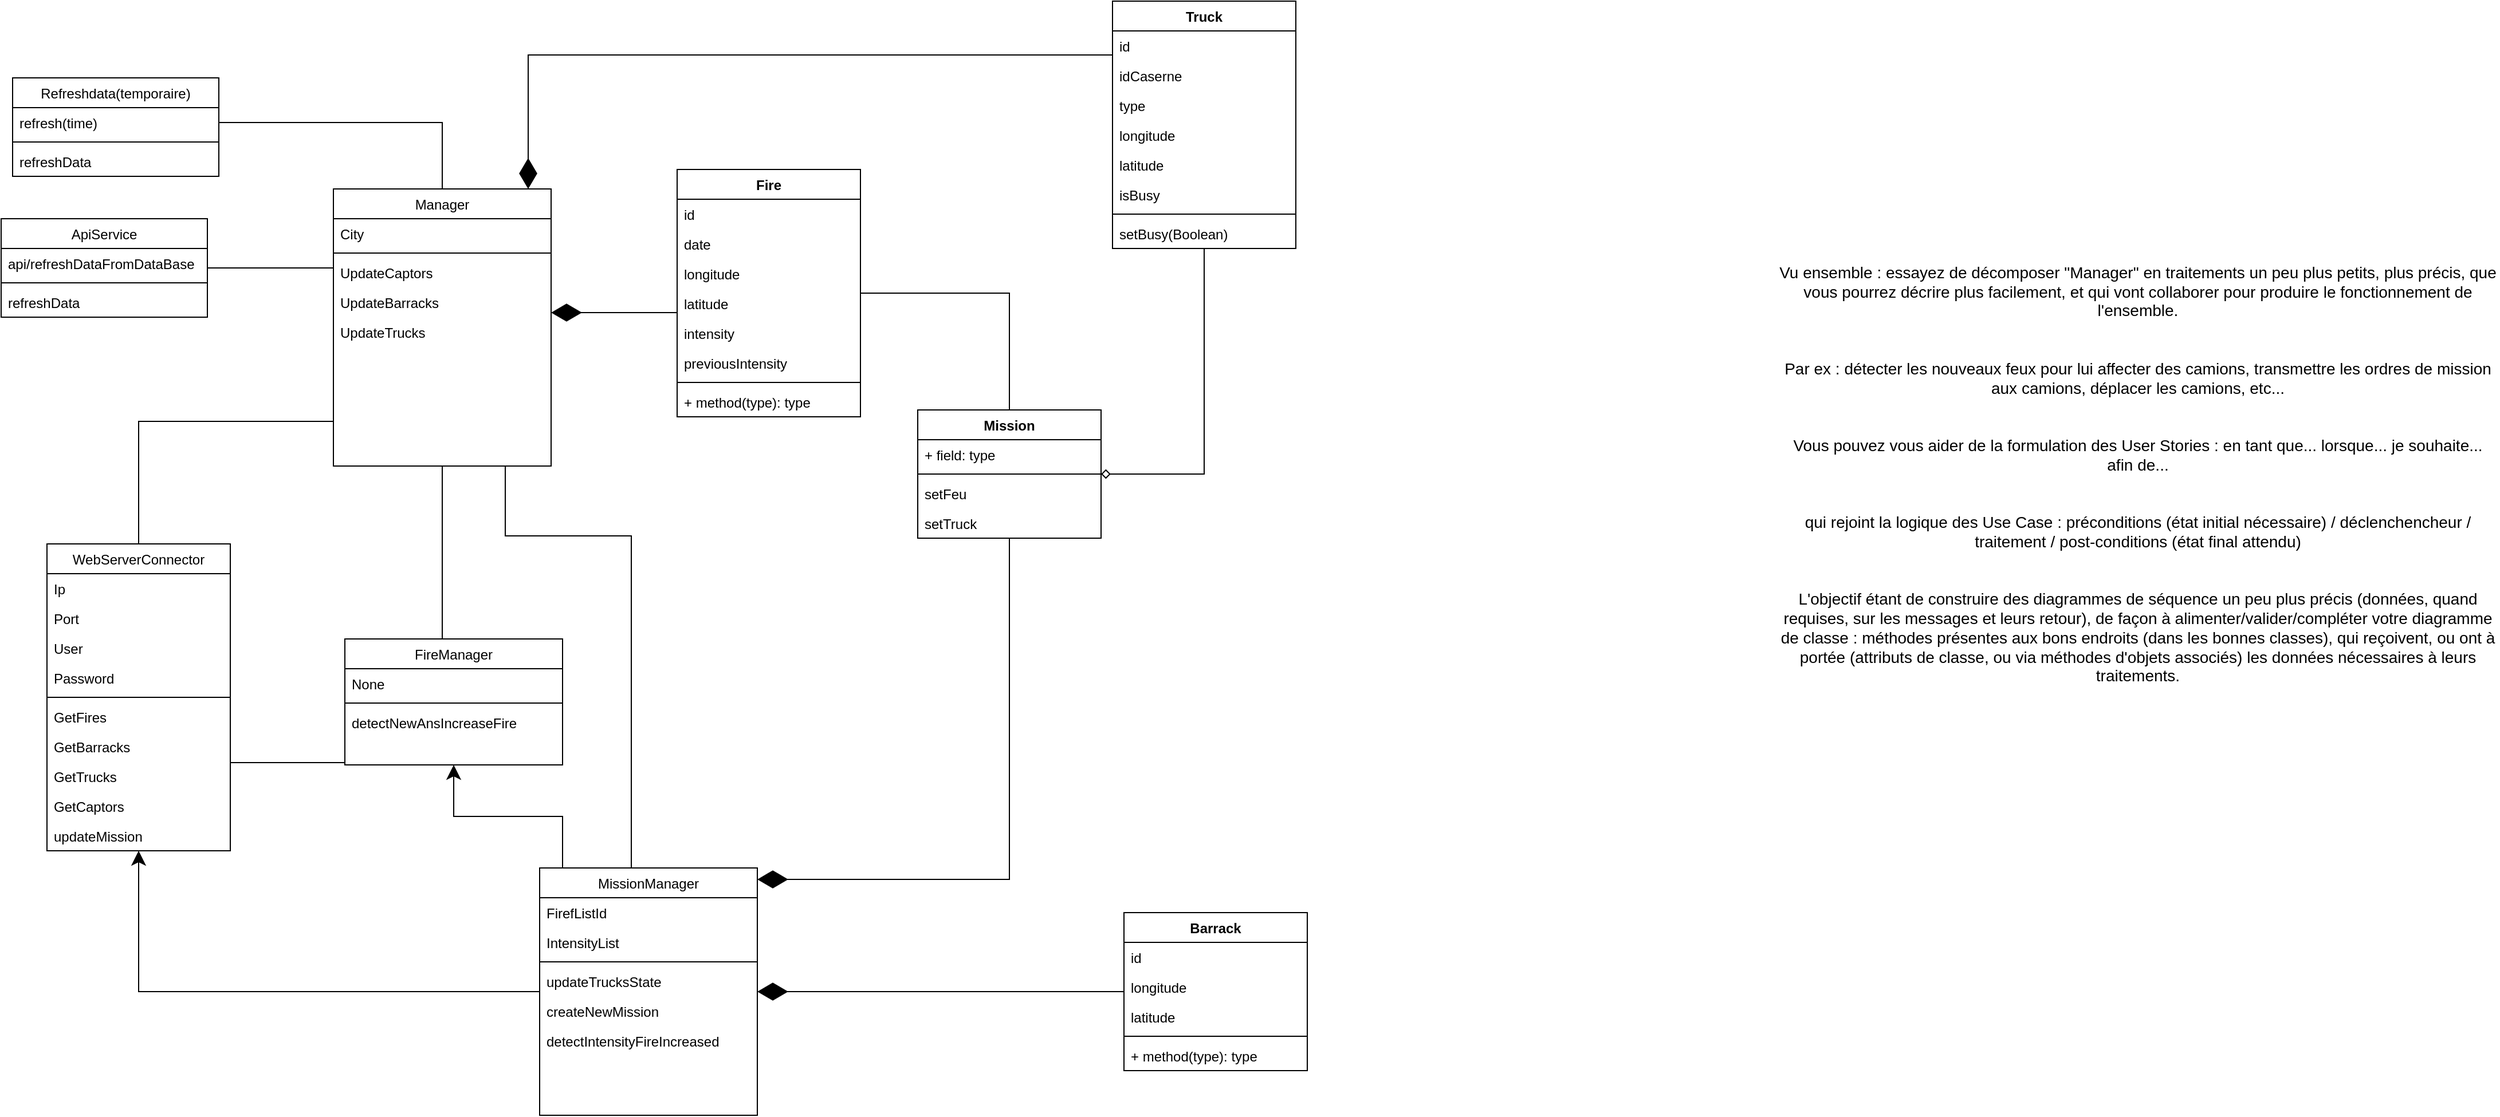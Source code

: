 <mxfile version="14.0.5" type="github">
  <diagram id="C5RBs43oDa-KdzZeNtuy" name="Page-1">
    <mxGraphModel dx="2254" dy="1097" grid="1" gridSize="10" guides="1" tooltips="1" connect="1" arrows="1" fold="1" page="1" pageScale="1" pageWidth="827" pageHeight="1169" math="0" shadow="0">
      <root>
        <mxCell id="WIyWlLk6GJQsqaUBKTNV-0" />
        <mxCell id="WIyWlLk6GJQsqaUBKTNV-1" parent="WIyWlLk6GJQsqaUBKTNV-0" />
        <mxCell id="44YlCq1gV8FXRdKzaybf-74" style="edgeStyle=orthogonalEdgeStyle;rounded=0;orthogonalLoop=1;jettySize=auto;html=1;shadow=0;startArrow=none;startFill=0;endArrow=none;endFill=0;" parent="WIyWlLk6GJQsqaUBKTNV-1" source="zkfFHV4jXpPFQw0GAbJ--0" target="zkfFHV4jXpPFQw0GAbJ--17" edge="1">
          <mxGeometry relative="1" as="geometry">
            <Array as="points">
              <mxPoint x="170" y="530" />
            </Array>
          </mxGeometry>
        </mxCell>
        <mxCell id="zkfFHV4jXpPFQw0GAbJ--0" value="WebServerConnector" style="swimlane;fontStyle=0;align=center;verticalAlign=top;childLayout=stackLayout;horizontal=1;startSize=26;horizontalStack=0;resizeParent=1;resizeLast=0;collapsible=1;marginBottom=0;rounded=0;shadow=0;strokeWidth=1;" parent="WIyWlLk6GJQsqaUBKTNV-1" vertex="1">
          <mxGeometry x="90" y="637" width="160" height="268" as="geometry">
            <mxRectangle x="70" y="113" width="160" height="26" as="alternateBounds" />
          </mxGeometry>
        </mxCell>
        <mxCell id="zkfFHV4jXpPFQw0GAbJ--1" value="Ip" style="text;align=left;verticalAlign=top;spacingLeft=4;spacingRight=4;overflow=hidden;rotatable=0;points=[[0,0.5],[1,0.5]];portConstraint=eastwest;" parent="zkfFHV4jXpPFQw0GAbJ--0" vertex="1">
          <mxGeometry y="26" width="160" height="26" as="geometry" />
        </mxCell>
        <mxCell id="zkfFHV4jXpPFQw0GAbJ--2" value="Port" style="text;align=left;verticalAlign=top;spacingLeft=4;spacingRight=4;overflow=hidden;rotatable=0;points=[[0,0.5],[1,0.5]];portConstraint=eastwest;rounded=0;shadow=0;html=0;" parent="zkfFHV4jXpPFQw0GAbJ--0" vertex="1">
          <mxGeometry y="52" width="160" height="26" as="geometry" />
        </mxCell>
        <mxCell id="wQDDT3JTGFAhfexbX7fs-21" value="User" style="text;align=left;verticalAlign=top;spacingLeft=4;spacingRight=4;overflow=hidden;rotatable=0;points=[[0,0.5],[1,0.5]];portConstraint=eastwest;rounded=0;shadow=0;html=0;" parent="zkfFHV4jXpPFQw0GAbJ--0" vertex="1">
          <mxGeometry y="78" width="160" height="26" as="geometry" />
        </mxCell>
        <mxCell id="zkfFHV4jXpPFQw0GAbJ--3" value="Password" style="text;align=left;verticalAlign=top;spacingLeft=4;spacingRight=4;overflow=hidden;rotatable=0;points=[[0,0.5],[1,0.5]];portConstraint=eastwest;rounded=0;shadow=0;html=0;" parent="zkfFHV4jXpPFQw0GAbJ--0" vertex="1">
          <mxGeometry y="104" width="160" height="26" as="geometry" />
        </mxCell>
        <mxCell id="zkfFHV4jXpPFQw0GAbJ--4" value="" style="line;html=1;strokeWidth=1;align=left;verticalAlign=middle;spacingTop=-1;spacingLeft=3;spacingRight=3;rotatable=0;labelPosition=right;points=[];portConstraint=eastwest;" parent="zkfFHV4jXpPFQw0GAbJ--0" vertex="1">
          <mxGeometry y="130" width="160" height="8" as="geometry" />
        </mxCell>
        <mxCell id="44YlCq1gV8FXRdKzaybf-9" value="GetFires" style="text;align=left;verticalAlign=top;spacingLeft=4;spacingRight=4;overflow=hidden;rotatable=0;points=[[0,0.5],[1,0.5]];portConstraint=eastwest;" parent="zkfFHV4jXpPFQw0GAbJ--0" vertex="1">
          <mxGeometry y="138" width="160" height="26" as="geometry" />
        </mxCell>
        <mxCell id="zkfFHV4jXpPFQw0GAbJ--5" value="GetBarracks" style="text;align=left;verticalAlign=top;spacingLeft=4;spacingRight=4;overflow=hidden;rotatable=0;points=[[0,0.5],[1,0.5]];portConstraint=eastwest;" parent="zkfFHV4jXpPFQw0GAbJ--0" vertex="1">
          <mxGeometry y="164" width="160" height="26" as="geometry" />
        </mxCell>
        <mxCell id="44YlCq1gV8FXRdKzaybf-10" value="GetTrucks" style="text;align=left;verticalAlign=top;spacingLeft=4;spacingRight=4;overflow=hidden;rotatable=0;points=[[0,0.5],[1,0.5]];portConstraint=eastwest;" parent="zkfFHV4jXpPFQw0GAbJ--0" vertex="1">
          <mxGeometry y="190" width="160" height="26" as="geometry" />
        </mxCell>
        <mxCell id="44YlCq1gV8FXRdKzaybf-86" value="GetCaptors" style="text;align=left;verticalAlign=top;spacingLeft=4;spacingRight=4;overflow=hidden;rotatable=0;points=[[0,0.5],[1,0.5]];portConstraint=eastwest;" parent="zkfFHV4jXpPFQw0GAbJ--0" vertex="1">
          <mxGeometry y="216" width="160" height="26" as="geometry" />
        </mxCell>
        <mxCell id="44YlCq1gV8FXRdKzaybf-56" value="updateMission" style="text;align=left;verticalAlign=top;spacingLeft=4;spacingRight=4;overflow=hidden;rotatable=0;points=[[0,0.5],[1,0.5]];portConstraint=eastwest;" parent="zkfFHV4jXpPFQw0GAbJ--0" vertex="1">
          <mxGeometry y="242" width="160" height="26" as="geometry" />
        </mxCell>
        <mxCell id="44YlCq1gV8FXRdKzaybf-76" style="edgeStyle=orthogonalEdgeStyle;rounded=0;orthogonalLoop=1;jettySize=auto;html=1;shadow=0;startArrow=none;startFill=0;endArrow=none;endFill=0;" parent="WIyWlLk6GJQsqaUBKTNV-1" source="zkfFHV4jXpPFQw0GAbJ--13" target="zkfFHV4jXpPFQw0GAbJ--17" edge="1">
          <mxGeometry relative="1" as="geometry">
            <Array as="points">
              <mxPoint x="310" y="396" />
              <mxPoint x="310" y="396" />
            </Array>
          </mxGeometry>
        </mxCell>
        <mxCell id="zkfFHV4jXpPFQw0GAbJ--13" value="ApiService" style="swimlane;fontStyle=0;align=center;verticalAlign=top;childLayout=stackLayout;horizontal=1;startSize=26;horizontalStack=0;resizeParent=1;resizeLast=0;collapsible=1;marginBottom=0;rounded=0;shadow=0;strokeWidth=1;" parent="WIyWlLk6GJQsqaUBKTNV-1" vertex="1">
          <mxGeometry x="50" y="353" width="180" height="86" as="geometry">
            <mxRectangle x="340" y="380" width="170" height="26" as="alternateBounds" />
          </mxGeometry>
        </mxCell>
        <mxCell id="zkfFHV4jXpPFQw0GAbJ--14" value="api/refreshDataFromDataBase" style="text;align=left;verticalAlign=top;spacingLeft=4;spacingRight=4;overflow=hidden;rotatable=0;points=[[0,0.5],[1,0.5]];portConstraint=eastwest;" parent="zkfFHV4jXpPFQw0GAbJ--13" vertex="1">
          <mxGeometry y="26" width="180" height="26" as="geometry" />
        </mxCell>
        <mxCell id="zkfFHV4jXpPFQw0GAbJ--15" value="" style="line;html=1;strokeWidth=1;align=left;verticalAlign=middle;spacingTop=-1;spacingLeft=3;spacingRight=3;rotatable=0;labelPosition=right;points=[];portConstraint=eastwest;" parent="zkfFHV4jXpPFQw0GAbJ--13" vertex="1">
          <mxGeometry y="52" width="180" height="8" as="geometry" />
        </mxCell>
        <mxCell id="44YlCq1gV8FXRdKzaybf-5" value="refreshData" style="text;align=left;verticalAlign=top;spacingLeft=4;spacingRight=4;overflow=hidden;rotatable=0;points=[[0,0.5],[1,0.5]];portConstraint=eastwest;" parent="zkfFHV4jXpPFQw0GAbJ--13" vertex="1">
          <mxGeometry y="60" width="180" height="26" as="geometry" />
        </mxCell>
        <mxCell id="zkfFHV4jXpPFQw0GAbJ--17" value="Manager" style="swimlane;fontStyle=0;align=center;verticalAlign=top;childLayout=stackLayout;horizontal=1;startSize=26;horizontalStack=0;resizeParent=1;resizeLast=0;collapsible=1;marginBottom=0;rounded=0;shadow=0;strokeWidth=1;" parent="WIyWlLk6GJQsqaUBKTNV-1" vertex="1">
          <mxGeometry x="340" y="327" width="190" height="242" as="geometry">
            <mxRectangle x="325" y="113" width="160" height="26" as="alternateBounds" />
          </mxGeometry>
        </mxCell>
        <mxCell id="zkfFHV4jXpPFQw0GAbJ--18" value="City" style="text;align=left;verticalAlign=top;spacingLeft=4;spacingRight=4;overflow=hidden;rotatable=0;points=[[0,0.5],[1,0.5]];portConstraint=eastwest;" parent="zkfFHV4jXpPFQw0GAbJ--17" vertex="1">
          <mxGeometry y="26" width="190" height="26" as="geometry" />
        </mxCell>
        <mxCell id="zkfFHV4jXpPFQw0GAbJ--23" value="" style="line;html=1;strokeWidth=1;align=left;verticalAlign=middle;spacingTop=-1;spacingLeft=3;spacingRight=3;rotatable=0;labelPosition=right;points=[];portConstraint=eastwest;" parent="zkfFHV4jXpPFQw0GAbJ--17" vertex="1">
          <mxGeometry y="52" width="190" height="8" as="geometry" />
        </mxCell>
        <mxCell id="wQDDT3JTGFAhfexbX7fs-28" value="UpdateCaptors" style="text;align=left;verticalAlign=top;spacingLeft=4;spacingRight=4;overflow=hidden;rotatable=0;points=[[0,0.5],[1,0.5]];portConstraint=eastwest;" parent="zkfFHV4jXpPFQw0GAbJ--17" vertex="1">
          <mxGeometry y="60" width="190" height="26" as="geometry" />
        </mxCell>
        <mxCell id="44YlCq1gV8FXRdKzaybf-84" value="UpdateBarracks" style="text;align=left;verticalAlign=top;spacingLeft=4;spacingRight=4;overflow=hidden;rotatable=0;points=[[0,0.5],[1,0.5]];portConstraint=eastwest;" parent="zkfFHV4jXpPFQw0GAbJ--17" vertex="1">
          <mxGeometry y="86" width="190" height="26" as="geometry" />
        </mxCell>
        <mxCell id="44YlCq1gV8FXRdKzaybf-85" value="UpdateTrucks" style="text;align=left;verticalAlign=top;spacingLeft=4;spacingRight=4;overflow=hidden;rotatable=0;points=[[0,0.5],[1,0.5]];portConstraint=eastwest;" parent="zkfFHV4jXpPFQw0GAbJ--17" vertex="1">
          <mxGeometry y="112" width="190" height="26" as="geometry" />
        </mxCell>
        <mxCell id="44YlCq1gV8FXRdKzaybf-81" style="edgeStyle=orthogonalEdgeStyle;rounded=0;orthogonalLoop=1;jettySize=auto;html=1;shadow=0;startArrow=none;startFill=0;endArrow=diamondThin;endFill=1;endSize=24;" parent="WIyWlLk6GJQsqaUBKTNV-1" source="cqY_JHH3xeIgvpchSHmY-6" target="zkfFHV4jXpPFQw0GAbJ--17" edge="1">
          <mxGeometry relative="1" as="geometry">
            <Array as="points">
              <mxPoint x="510" y="210" />
            </Array>
          </mxGeometry>
        </mxCell>
        <mxCell id="cqY_JHH3xeIgvpchSHmY-6" value="Truck" style="swimlane;fontStyle=1;align=center;verticalAlign=top;childLayout=stackLayout;horizontal=1;startSize=26;horizontalStack=0;resizeParent=1;resizeParentMax=0;resizeLast=0;collapsible=1;marginBottom=0;" parent="WIyWlLk6GJQsqaUBKTNV-1" vertex="1">
          <mxGeometry x="1020" y="163" width="160" height="216" as="geometry">
            <mxRectangle x="610" y="113" width="80" height="26" as="alternateBounds" />
          </mxGeometry>
        </mxCell>
        <mxCell id="cqY_JHH3xeIgvpchSHmY-7" value="id" style="text;strokeColor=none;fillColor=none;align=left;verticalAlign=top;spacingLeft=4;spacingRight=4;overflow=hidden;rotatable=0;points=[[0,0.5],[1,0.5]];portConstraint=eastwest;" parent="cqY_JHH3xeIgvpchSHmY-6" vertex="1">
          <mxGeometry y="26" width="160" height="26" as="geometry" />
        </mxCell>
        <mxCell id="44YlCq1gV8FXRdKzaybf-88" value="idCaserne" style="text;strokeColor=none;fillColor=none;align=left;verticalAlign=top;spacingLeft=4;spacingRight=4;overflow=hidden;rotatable=0;points=[[0,0.5],[1,0.5]];portConstraint=eastwest;" parent="cqY_JHH3xeIgvpchSHmY-6" vertex="1">
          <mxGeometry y="52" width="160" height="26" as="geometry" />
        </mxCell>
        <mxCell id="wQDDT3JTGFAhfexbX7fs-30" value="type" style="text;strokeColor=none;fillColor=none;align=left;verticalAlign=top;spacingLeft=4;spacingRight=4;overflow=hidden;rotatable=0;points=[[0,0.5],[1,0.5]];portConstraint=eastwest;" parent="cqY_JHH3xeIgvpchSHmY-6" vertex="1">
          <mxGeometry y="78" width="160" height="26" as="geometry" />
        </mxCell>
        <mxCell id="wQDDT3JTGFAhfexbX7fs-29" value="longitude" style="text;strokeColor=none;fillColor=none;align=left;verticalAlign=top;spacingLeft=4;spacingRight=4;overflow=hidden;rotatable=0;points=[[0,0.5],[1,0.5]];portConstraint=eastwest;" parent="cqY_JHH3xeIgvpchSHmY-6" vertex="1">
          <mxGeometry y="104" width="160" height="26" as="geometry" />
        </mxCell>
        <mxCell id="44YlCq1gV8FXRdKzaybf-41" value="latitude" style="text;strokeColor=none;fillColor=none;align=left;verticalAlign=top;spacingLeft=4;spacingRight=4;overflow=hidden;rotatable=0;points=[[0,0.5],[1,0.5]];portConstraint=eastwest;" parent="cqY_JHH3xeIgvpchSHmY-6" vertex="1">
          <mxGeometry y="130" width="160" height="26" as="geometry" />
        </mxCell>
        <mxCell id="wQDDT3JTGFAhfexbX7fs-31" value="isBusy" style="text;strokeColor=none;fillColor=none;align=left;verticalAlign=top;spacingLeft=4;spacingRight=4;overflow=hidden;rotatable=0;points=[[0,0.5],[1,0.5]];portConstraint=eastwest;" parent="cqY_JHH3xeIgvpchSHmY-6" vertex="1">
          <mxGeometry y="156" width="160" height="26" as="geometry" />
        </mxCell>
        <mxCell id="cqY_JHH3xeIgvpchSHmY-8" value="" style="line;strokeWidth=1;fillColor=none;align=left;verticalAlign=middle;spacingTop=-1;spacingLeft=3;spacingRight=3;rotatable=0;labelPosition=right;points=[];portConstraint=eastwest;" parent="cqY_JHH3xeIgvpchSHmY-6" vertex="1">
          <mxGeometry y="182" width="160" height="8" as="geometry" />
        </mxCell>
        <mxCell id="cqY_JHH3xeIgvpchSHmY-9" value="setBusy(Boolean)" style="text;strokeColor=none;fillColor=none;align=left;verticalAlign=top;spacingLeft=4;spacingRight=4;overflow=hidden;rotatable=0;points=[[0,0.5],[1,0.5]];portConstraint=eastwest;" parent="cqY_JHH3xeIgvpchSHmY-6" vertex="1">
          <mxGeometry y="190" width="160" height="26" as="geometry" />
        </mxCell>
        <mxCell id="44YlCq1gV8FXRdKzaybf-83" style="edgeStyle=orthogonalEdgeStyle;rounded=0;orthogonalLoop=1;jettySize=auto;html=1;shadow=0;startArrow=none;startFill=0;endArrow=diamondThin;endFill=1;endSize=24;" parent="WIyWlLk6GJQsqaUBKTNV-1" source="cqY_JHH3xeIgvpchSHmY-10" target="zkfFHV4jXpPFQw0GAbJ--17" edge="1">
          <mxGeometry relative="1" as="geometry">
            <Array as="points">
              <mxPoint x="610" y="435" />
              <mxPoint x="610" y="435" />
            </Array>
          </mxGeometry>
        </mxCell>
        <mxCell id="cqY_JHH3xeIgvpchSHmY-10" value="Fire" style="swimlane;fontStyle=1;align=center;verticalAlign=top;childLayout=stackLayout;horizontal=1;startSize=26;horizontalStack=0;resizeParent=1;resizeParentMax=0;resizeLast=0;collapsible=1;marginBottom=0;" parent="WIyWlLk6GJQsqaUBKTNV-1" vertex="1">
          <mxGeometry x="640" y="310" width="160" height="216" as="geometry">
            <mxRectangle x="610" y="230" width="50" height="26" as="alternateBounds" />
          </mxGeometry>
        </mxCell>
        <mxCell id="cqY_JHH3xeIgvpchSHmY-11" value="id" style="text;strokeColor=none;fillColor=none;align=left;verticalAlign=top;spacingLeft=4;spacingRight=4;overflow=hidden;rotatable=0;points=[[0,0.5],[1,0.5]];portConstraint=eastwest;" parent="cqY_JHH3xeIgvpchSHmY-10" vertex="1">
          <mxGeometry y="26" width="160" height="26" as="geometry" />
        </mxCell>
        <mxCell id="wQDDT3JTGFAhfexbX7fs-34" value="date" style="text;strokeColor=none;fillColor=none;align=left;verticalAlign=top;spacingLeft=4;spacingRight=4;overflow=hidden;rotatable=0;points=[[0,0.5],[1,0.5]];portConstraint=eastwest;" parent="cqY_JHH3xeIgvpchSHmY-10" vertex="1">
          <mxGeometry y="52" width="160" height="26" as="geometry" />
        </mxCell>
        <mxCell id="wQDDT3JTGFAhfexbX7fs-33" value="longitude" style="text;strokeColor=none;fillColor=none;align=left;verticalAlign=top;spacingLeft=4;spacingRight=4;overflow=hidden;rotatable=0;points=[[0,0.5],[1,0.5]];portConstraint=eastwest;" parent="cqY_JHH3xeIgvpchSHmY-10" vertex="1">
          <mxGeometry y="78" width="160" height="26" as="geometry" />
        </mxCell>
        <mxCell id="wQDDT3JTGFAhfexbX7fs-36" value="latitude" style="text;strokeColor=none;fillColor=none;align=left;verticalAlign=top;spacingLeft=4;spacingRight=4;overflow=hidden;rotatable=0;points=[[0,0.5],[1,0.5]];portConstraint=eastwest;" parent="cqY_JHH3xeIgvpchSHmY-10" vertex="1">
          <mxGeometry y="104" width="160" height="26" as="geometry" />
        </mxCell>
        <mxCell id="wQDDT3JTGFAhfexbX7fs-35" value="intensity" style="text;strokeColor=none;fillColor=none;align=left;verticalAlign=top;spacingLeft=4;spacingRight=4;overflow=hidden;rotatable=0;points=[[0,0.5],[1,0.5]];portConstraint=eastwest;" parent="cqY_JHH3xeIgvpchSHmY-10" vertex="1">
          <mxGeometry y="130" width="160" height="26" as="geometry" />
        </mxCell>
        <mxCell id="44YlCq1gV8FXRdKzaybf-54" value="previousIntensity" style="text;strokeColor=none;fillColor=none;align=left;verticalAlign=top;spacingLeft=4;spacingRight=4;overflow=hidden;rotatable=0;points=[[0,0.5],[1,0.5]];portConstraint=eastwest;" parent="cqY_JHH3xeIgvpchSHmY-10" vertex="1">
          <mxGeometry y="156" width="160" height="26" as="geometry" />
        </mxCell>
        <mxCell id="cqY_JHH3xeIgvpchSHmY-12" value="" style="line;strokeWidth=1;fillColor=none;align=left;verticalAlign=middle;spacingTop=-1;spacingLeft=3;spacingRight=3;rotatable=0;labelPosition=right;points=[];portConstraint=eastwest;" parent="cqY_JHH3xeIgvpchSHmY-10" vertex="1">
          <mxGeometry y="182" width="160" height="8" as="geometry" />
        </mxCell>
        <mxCell id="cqY_JHH3xeIgvpchSHmY-13" value="+ method(type): type" style="text;strokeColor=none;fillColor=none;align=left;verticalAlign=top;spacingLeft=4;spacingRight=4;overflow=hidden;rotatable=0;points=[[0,0.5],[1,0.5]];portConstraint=eastwest;" parent="cqY_JHH3xeIgvpchSHmY-10" vertex="1">
          <mxGeometry y="190" width="160" height="26" as="geometry" />
        </mxCell>
        <mxCell id="wQDDT3JTGFAhfexbX7fs-0" value="Barrack" style="swimlane;fontStyle=1;align=center;verticalAlign=top;childLayout=stackLayout;horizontal=1;startSize=26;horizontalStack=0;resizeParent=1;resizeParentMax=0;resizeLast=0;collapsible=1;marginBottom=0;" parent="WIyWlLk6GJQsqaUBKTNV-1" vertex="1">
          <mxGeometry x="1030" y="959" width="160" height="138" as="geometry">
            <mxRectangle x="640" y="520" width="80" height="26" as="alternateBounds" />
          </mxGeometry>
        </mxCell>
        <mxCell id="wQDDT3JTGFAhfexbX7fs-37" value="id" style="text;strokeColor=none;fillColor=none;align=left;verticalAlign=top;spacingLeft=4;spacingRight=4;overflow=hidden;rotatable=0;points=[[0,0.5],[1,0.5]];portConstraint=eastwest;" parent="wQDDT3JTGFAhfexbX7fs-0" vertex="1">
          <mxGeometry y="26" width="160" height="26" as="geometry" />
        </mxCell>
        <mxCell id="wQDDT3JTGFAhfexbX7fs-38" value="longitude" style="text;strokeColor=none;fillColor=none;align=left;verticalAlign=top;spacingLeft=4;spacingRight=4;overflow=hidden;rotatable=0;points=[[0,0.5],[1,0.5]];portConstraint=eastwest;" parent="wQDDT3JTGFAhfexbX7fs-0" vertex="1">
          <mxGeometry y="52" width="160" height="26" as="geometry" />
        </mxCell>
        <mxCell id="wQDDT3JTGFAhfexbX7fs-1" value="latitude" style="text;strokeColor=none;fillColor=none;align=left;verticalAlign=top;spacingLeft=4;spacingRight=4;overflow=hidden;rotatable=0;points=[[0,0.5],[1,0.5]];portConstraint=eastwest;" parent="wQDDT3JTGFAhfexbX7fs-0" vertex="1">
          <mxGeometry y="78" width="160" height="26" as="geometry" />
        </mxCell>
        <mxCell id="wQDDT3JTGFAhfexbX7fs-2" value="" style="line;strokeWidth=1;fillColor=none;align=left;verticalAlign=middle;spacingTop=-1;spacingLeft=3;spacingRight=3;rotatable=0;labelPosition=right;points=[];portConstraint=eastwest;" parent="wQDDT3JTGFAhfexbX7fs-0" vertex="1">
          <mxGeometry y="104" width="160" height="8" as="geometry" />
        </mxCell>
        <mxCell id="wQDDT3JTGFAhfexbX7fs-3" value="+ method(type): type" style="text;strokeColor=none;fillColor=none;align=left;verticalAlign=top;spacingLeft=4;spacingRight=4;overflow=hidden;rotatable=0;points=[[0,0.5],[1,0.5]];portConstraint=eastwest;" parent="wQDDT3JTGFAhfexbX7fs-0" vertex="1">
          <mxGeometry y="112" width="160" height="26" as="geometry" />
        </mxCell>
        <mxCell id="44YlCq1gV8FXRdKzaybf-77" style="edgeStyle=orthogonalEdgeStyle;rounded=0;orthogonalLoop=1;jettySize=auto;html=1;shadow=0;startArrow=none;startFill=0;endArrow=none;endFill=0;" parent="WIyWlLk6GJQsqaUBKTNV-1" source="wQDDT3JTGFAhfexbX7fs-4" target="cqY_JHH3xeIgvpchSHmY-10" edge="1">
          <mxGeometry relative="1" as="geometry">
            <Array as="points">
              <mxPoint x="930" y="418" />
            </Array>
          </mxGeometry>
        </mxCell>
        <mxCell id="44YlCq1gV8FXRdKzaybf-78" style="edgeStyle=orthogonalEdgeStyle;rounded=0;orthogonalLoop=1;jettySize=auto;html=1;shadow=0;startArrow=diamond;startFill=0;endArrow=none;endFill=0;" parent="WIyWlLk6GJQsqaUBKTNV-1" source="wQDDT3JTGFAhfexbX7fs-4" target="cqY_JHH3xeIgvpchSHmY-6" edge="1">
          <mxGeometry relative="1" as="geometry" />
        </mxCell>
        <mxCell id="wQDDT3JTGFAhfexbX7fs-4" value="Mission" style="swimlane;fontStyle=1;align=center;verticalAlign=top;childLayout=stackLayout;horizontal=1;startSize=26;horizontalStack=0;resizeParent=1;resizeParentMax=0;resizeLast=0;collapsible=1;marginBottom=0;" parent="WIyWlLk6GJQsqaUBKTNV-1" vertex="1">
          <mxGeometry x="850" y="520" width="160" height="112" as="geometry">
            <mxRectangle x="640" y="400" width="80" height="26" as="alternateBounds" />
          </mxGeometry>
        </mxCell>
        <mxCell id="wQDDT3JTGFAhfexbX7fs-5" value="+ field: type" style="text;strokeColor=none;fillColor=none;align=left;verticalAlign=top;spacingLeft=4;spacingRight=4;overflow=hidden;rotatable=0;points=[[0,0.5],[1,0.5]];portConstraint=eastwest;" parent="wQDDT3JTGFAhfexbX7fs-4" vertex="1">
          <mxGeometry y="26" width="160" height="26" as="geometry" />
        </mxCell>
        <mxCell id="wQDDT3JTGFAhfexbX7fs-6" value="" style="line;strokeWidth=1;fillColor=none;align=left;verticalAlign=middle;spacingTop=-1;spacingLeft=3;spacingRight=3;rotatable=0;labelPosition=right;points=[];portConstraint=eastwest;" parent="wQDDT3JTGFAhfexbX7fs-4" vertex="1">
          <mxGeometry y="52" width="160" height="8" as="geometry" />
        </mxCell>
        <mxCell id="wQDDT3JTGFAhfexbX7fs-7" value="setFeu" style="text;strokeColor=none;fillColor=none;align=left;verticalAlign=top;spacingLeft=4;spacingRight=4;overflow=hidden;rotatable=0;points=[[0,0.5],[1,0.5]];portConstraint=eastwest;" parent="wQDDT3JTGFAhfexbX7fs-4" vertex="1">
          <mxGeometry y="60" width="160" height="26" as="geometry" />
        </mxCell>
        <mxCell id="wQDDT3JTGFAhfexbX7fs-26" value="setTruck" style="text;strokeColor=none;fillColor=none;align=left;verticalAlign=top;spacingLeft=4;spacingRight=4;overflow=hidden;rotatable=0;points=[[0,0.5],[1,0.5]];portConstraint=eastwest;" parent="wQDDT3JTGFAhfexbX7fs-4" vertex="1">
          <mxGeometry y="86" width="160" height="26" as="geometry" />
        </mxCell>
        <mxCell id="44YlCq1gV8FXRdKzaybf-0" value="Refreshdata(temporaire)" style="swimlane;fontStyle=0;align=center;verticalAlign=top;childLayout=stackLayout;horizontal=1;startSize=26;horizontalStack=0;resizeParent=1;resizeLast=0;collapsible=1;marginBottom=0;rounded=0;shadow=0;strokeWidth=1;" parent="WIyWlLk6GJQsqaUBKTNV-1" vertex="1">
          <mxGeometry x="60" y="230" width="180" height="86" as="geometry">
            <mxRectangle x="340" y="380" width="170" height="26" as="alternateBounds" />
          </mxGeometry>
        </mxCell>
        <mxCell id="44YlCq1gV8FXRdKzaybf-1" value="refresh(time)" style="text;align=left;verticalAlign=top;spacingLeft=4;spacingRight=4;overflow=hidden;rotatable=0;points=[[0,0.5],[1,0.5]];portConstraint=eastwest;" parent="44YlCq1gV8FXRdKzaybf-0" vertex="1">
          <mxGeometry y="26" width="180" height="26" as="geometry" />
        </mxCell>
        <mxCell id="44YlCq1gV8FXRdKzaybf-2" value="" style="line;html=1;strokeWidth=1;align=left;verticalAlign=middle;spacingTop=-1;spacingLeft=3;spacingRight=3;rotatable=0;labelPosition=right;points=[];portConstraint=eastwest;" parent="44YlCq1gV8FXRdKzaybf-0" vertex="1">
          <mxGeometry y="52" width="180" height="8" as="geometry" />
        </mxCell>
        <mxCell id="44YlCq1gV8FXRdKzaybf-6" value="refreshData" style="text;align=left;verticalAlign=top;spacingLeft=4;spacingRight=4;overflow=hidden;rotatable=0;points=[[0,0.5],[1,0.5]];portConstraint=eastwest;" parent="44YlCq1gV8FXRdKzaybf-0" vertex="1">
          <mxGeometry y="60" width="180" height="26" as="geometry" />
        </mxCell>
        <mxCell id="44YlCq1gV8FXRdKzaybf-59" style="edgeStyle=orthogonalEdgeStyle;rounded=0;orthogonalLoop=1;jettySize=auto;html=1;endSize=10;" parent="WIyWlLk6GJQsqaUBKTNV-1" source="44YlCq1gV8FXRdKzaybf-12" target="zkfFHV4jXpPFQw0GAbJ--0" edge="1">
          <mxGeometry relative="1" as="geometry">
            <mxPoint x="280" y="710.0" as="targetPoint" />
          </mxGeometry>
        </mxCell>
        <mxCell id="44YlCq1gV8FXRdKzaybf-73" style="edgeStyle=orthogonalEdgeStyle;rounded=0;orthogonalLoop=1;jettySize=auto;html=1;shadow=0;startArrow=none;startFill=0;endArrow=none;endFill=0;" parent="WIyWlLk6GJQsqaUBKTNV-1" source="44YlCq1gV8FXRdKzaybf-12" target="zkfFHV4jXpPFQw0GAbJ--17" edge="1">
          <mxGeometry relative="1" as="geometry">
            <Array as="points">
              <mxPoint x="600" y="630" />
              <mxPoint x="490" y="630" />
            </Array>
          </mxGeometry>
        </mxCell>
        <mxCell id="44YlCq1gV8FXRdKzaybf-79" style="edgeStyle=orthogonalEdgeStyle;rounded=0;orthogonalLoop=1;jettySize=auto;html=1;shadow=0;startArrow=diamondThin;startFill=1;endArrow=none;endFill=0;endSize=24;startSize=24;" parent="WIyWlLk6GJQsqaUBKTNV-1" source="44YlCq1gV8FXRdKzaybf-12" target="wQDDT3JTGFAhfexbX7fs-4" edge="1">
          <mxGeometry relative="1" as="geometry">
            <Array as="points">
              <mxPoint x="930" y="930" />
            </Array>
          </mxGeometry>
        </mxCell>
        <mxCell id="44YlCq1gV8FXRdKzaybf-12" value="MissionManager" style="swimlane;fontStyle=0;align=center;verticalAlign=top;childLayout=stackLayout;horizontal=1;startSize=26;horizontalStack=0;resizeParent=1;resizeLast=0;collapsible=1;marginBottom=0;rounded=0;shadow=0;strokeWidth=1;" parent="WIyWlLk6GJQsqaUBKTNV-1" vertex="1">
          <mxGeometry x="520" y="920" width="190" height="216" as="geometry">
            <mxRectangle x="325" y="113" width="160" height="26" as="alternateBounds" />
          </mxGeometry>
        </mxCell>
        <mxCell id="44YlCq1gV8FXRdKzaybf-13" value="FirefListId" style="text;align=left;verticalAlign=top;spacingLeft=4;spacingRight=4;overflow=hidden;rotatable=0;points=[[0,0.5],[1,0.5]];portConstraint=eastwest;" parent="44YlCq1gV8FXRdKzaybf-12" vertex="1">
          <mxGeometry y="26" width="190" height="26" as="geometry" />
        </mxCell>
        <mxCell id="44YlCq1gV8FXRdKzaybf-55" value="IntensityList" style="text;align=left;verticalAlign=top;spacingLeft=4;spacingRight=4;overflow=hidden;rotatable=0;points=[[0,0.5],[1,0.5]];portConstraint=eastwest;" parent="44YlCq1gV8FXRdKzaybf-12" vertex="1">
          <mxGeometry y="52" width="190" height="26" as="geometry" />
        </mxCell>
        <mxCell id="44YlCq1gV8FXRdKzaybf-14" value="" style="line;html=1;strokeWidth=1;align=left;verticalAlign=middle;spacingTop=-1;spacingLeft=3;spacingRight=3;rotatable=0;labelPosition=right;points=[];portConstraint=eastwest;" parent="44YlCq1gV8FXRdKzaybf-12" vertex="1">
          <mxGeometry y="78" width="190" height="8" as="geometry" />
        </mxCell>
        <mxCell id="44YlCq1gV8FXRdKzaybf-57" value="updateTrucksState" style="text;align=left;verticalAlign=top;spacingLeft=4;spacingRight=4;overflow=hidden;rotatable=0;points=[[0,0.5],[1,0.5]];portConstraint=eastwest;" parent="44YlCq1gV8FXRdKzaybf-12" vertex="1">
          <mxGeometry y="86" width="190" height="26" as="geometry" />
        </mxCell>
        <mxCell id="44YlCq1gV8FXRdKzaybf-20" value="createNewMission" style="text;align=left;verticalAlign=top;spacingLeft=4;spacingRight=4;overflow=hidden;rotatable=0;points=[[0,0.5],[1,0.5]];portConstraint=eastwest;" parent="44YlCq1gV8FXRdKzaybf-12" vertex="1">
          <mxGeometry y="112" width="190" height="26" as="geometry" />
        </mxCell>
        <mxCell id="44YlCq1gV8FXRdKzaybf-58" value="detectIntensityFireIncreased" style="text;align=left;verticalAlign=top;spacingLeft=4;spacingRight=4;overflow=hidden;rotatable=0;points=[[0,0.5],[1,0.5]];portConstraint=eastwest;" parent="44YlCq1gV8FXRdKzaybf-12" vertex="1">
          <mxGeometry y="138" width="190" height="26" as="geometry" />
        </mxCell>
        <mxCell id="44YlCq1gV8FXRdKzaybf-71" style="edgeStyle=orthogonalEdgeStyle;rounded=0;orthogonalLoop=1;jettySize=auto;html=1;shadow=0;startArrow=none;startFill=0;endArrow=none;endFill=0;" parent="WIyWlLk6GJQsqaUBKTNV-1" source="44YlCq1gV8FXRdKzaybf-60" target="zkfFHV4jXpPFQw0GAbJ--0" edge="1">
          <mxGeometry relative="1" as="geometry">
            <Array as="points">
              <mxPoint x="280" y="828" />
              <mxPoint x="280" y="828" />
            </Array>
          </mxGeometry>
        </mxCell>
        <mxCell id="44YlCq1gV8FXRdKzaybf-72" style="edgeStyle=orthogonalEdgeStyle;rounded=0;orthogonalLoop=1;jettySize=auto;html=1;shadow=0;startArrow=none;startFill=0;endArrow=none;endFill=0;" parent="WIyWlLk6GJQsqaUBKTNV-1" source="44YlCq1gV8FXRdKzaybf-60" target="zkfFHV4jXpPFQw0GAbJ--17" edge="1">
          <mxGeometry relative="1" as="geometry">
            <Array as="points">
              <mxPoint x="435" y="670" />
              <mxPoint x="435" y="670" />
            </Array>
          </mxGeometry>
        </mxCell>
        <mxCell id="44YlCq1gV8FXRdKzaybf-89" style="edgeStyle=orthogonalEdgeStyle;rounded=0;orthogonalLoop=1;jettySize=auto;html=1;shadow=0;startArrow=classic;startFill=1;startSize=10;endArrow=none;endFill=0;endSize=10;" parent="WIyWlLk6GJQsqaUBKTNV-1" source="44YlCq1gV8FXRdKzaybf-60" target="44YlCq1gV8FXRdKzaybf-12" edge="1">
          <mxGeometry relative="1" as="geometry">
            <Array as="points">
              <mxPoint x="445" y="875" />
              <mxPoint x="540" y="875" />
            </Array>
          </mxGeometry>
        </mxCell>
        <mxCell id="44YlCq1gV8FXRdKzaybf-60" value="FireManager" style="swimlane;fontStyle=0;align=center;verticalAlign=top;childLayout=stackLayout;horizontal=1;startSize=26;horizontalStack=0;resizeParent=1;resizeLast=0;collapsible=1;marginBottom=0;rounded=0;shadow=0;strokeWidth=1;" parent="WIyWlLk6GJQsqaUBKTNV-1" vertex="1">
          <mxGeometry x="350" y="720" width="190" height="110" as="geometry">
            <mxRectangle x="325" y="113" width="160" height="26" as="alternateBounds" />
          </mxGeometry>
        </mxCell>
        <mxCell id="44YlCq1gV8FXRdKzaybf-62" value="None" style="text;align=left;verticalAlign=top;spacingLeft=4;spacingRight=4;overflow=hidden;rotatable=0;points=[[0,0.5],[1,0.5]];portConstraint=eastwest;" parent="44YlCq1gV8FXRdKzaybf-60" vertex="1">
          <mxGeometry y="26" width="190" height="26" as="geometry" />
        </mxCell>
        <mxCell id="44YlCq1gV8FXRdKzaybf-63" value="" style="line;html=1;strokeWidth=1;align=left;verticalAlign=middle;spacingTop=-1;spacingLeft=3;spacingRight=3;rotatable=0;labelPosition=right;points=[];portConstraint=eastwest;" parent="44YlCq1gV8FXRdKzaybf-60" vertex="1">
          <mxGeometry y="52" width="190" height="8" as="geometry" />
        </mxCell>
        <mxCell id="44YlCq1gV8FXRdKzaybf-64" value="detectNewAnsIncreaseFire" style="text;align=left;verticalAlign=top;spacingLeft=4;spacingRight=4;overflow=hidden;rotatable=0;points=[[0,0.5],[1,0.5]];portConstraint=eastwest;" parent="44YlCq1gV8FXRdKzaybf-60" vertex="1">
          <mxGeometry y="60" width="190" height="26" as="geometry" />
        </mxCell>
        <mxCell id="44YlCq1gV8FXRdKzaybf-75" style="edgeStyle=orthogonalEdgeStyle;rounded=0;orthogonalLoop=1;jettySize=auto;html=1;shadow=0;startArrow=none;startFill=0;endArrow=none;endFill=0;" parent="WIyWlLk6GJQsqaUBKTNV-1" source="44YlCq1gV8FXRdKzaybf-1" target="zkfFHV4jXpPFQw0GAbJ--17" edge="1">
          <mxGeometry relative="1" as="geometry" />
        </mxCell>
        <mxCell id="44YlCq1gV8FXRdKzaybf-80" style="edgeStyle=orthogonalEdgeStyle;rounded=0;orthogonalLoop=1;jettySize=auto;html=1;shadow=0;startArrow=diamondThin;startFill=1;endArrow=none;endFill=0;endSize=24;startSize=24;" parent="WIyWlLk6GJQsqaUBKTNV-1" source="44YlCq1gV8FXRdKzaybf-12" target="wQDDT3JTGFAhfexbX7fs-0" edge="1">
          <mxGeometry relative="1" as="geometry">
            <mxPoint x="870" y="1025" as="sourcePoint" />
          </mxGeometry>
        </mxCell>
        <mxCell id="u49EwX9QcP8J2rWEQy_O-0" value="&lt;div style=&quot;box-sizing: border-box ; font-family: &amp;#34;segoe ui&amp;#34; , , &amp;#34;apple color emoji&amp;#34; , &amp;#34;segoe ui emoji&amp;#34; , sans-serif ; font-size: 14px&quot;&gt;&lt;div&gt;Vu ensemble : essayez de décomposer &quot;Manager&quot; en traitements un peu plus petits, plus précis, que vous pourrez décrire plus facilement, et qui vont collaborer pour produire le fonctionnement de l&#39;ensemble.&lt;/div&gt;&lt;br/&gt;&lt;br/&gt;&lt;div&gt;Par ex : détecter les nouveaux feux pour lui affecter des camions, transmettre les ordres de mission aux camions, déplacer les camions, etc...&lt;/div&gt;&lt;br/&gt;&lt;br/&gt;&lt;div&gt;Vous pouvez vous aider de la formulation des User Stories : en tant que... lorsque... je souhaite... afin de...&lt;/div&gt;&lt;br/&gt;&lt;br/&gt;&lt;div&gt;qui rejoint la logique des Use Case : préconditions (état initial nécessaire) / déclenchencheur / traitement / post-conditions (état final attendu)&lt;/div&gt;&lt;br/&gt;&lt;br/&gt;&lt;div&gt;L&#39;objectif étant de construire des diagrammes de séquence un peu plus précis (données, quand requises, sur les messages et leurs retour), de façon à alimenter/valider/compléter votre diagramme de classe : méthodes présentes aux bons endroits (dans les bonnes classes), qui reçoivent, ou ont à portée (attributs de classe, ou via méthodes d&#39;objets associés) les données nécessaires à leurs traitements.&lt;/div&gt;&lt;/div&gt;" style="text;html=1;strokeColor=none;fillColor=none;align=center;verticalAlign=middle;whiteSpace=wrap;rounded=0;" vertex="1" parent="WIyWlLk6GJQsqaUBKTNV-1">
          <mxGeometry x="1600" y="391" width="630" height="370" as="geometry" />
        </mxCell>
      </root>
    </mxGraphModel>
  </diagram>
</mxfile>
